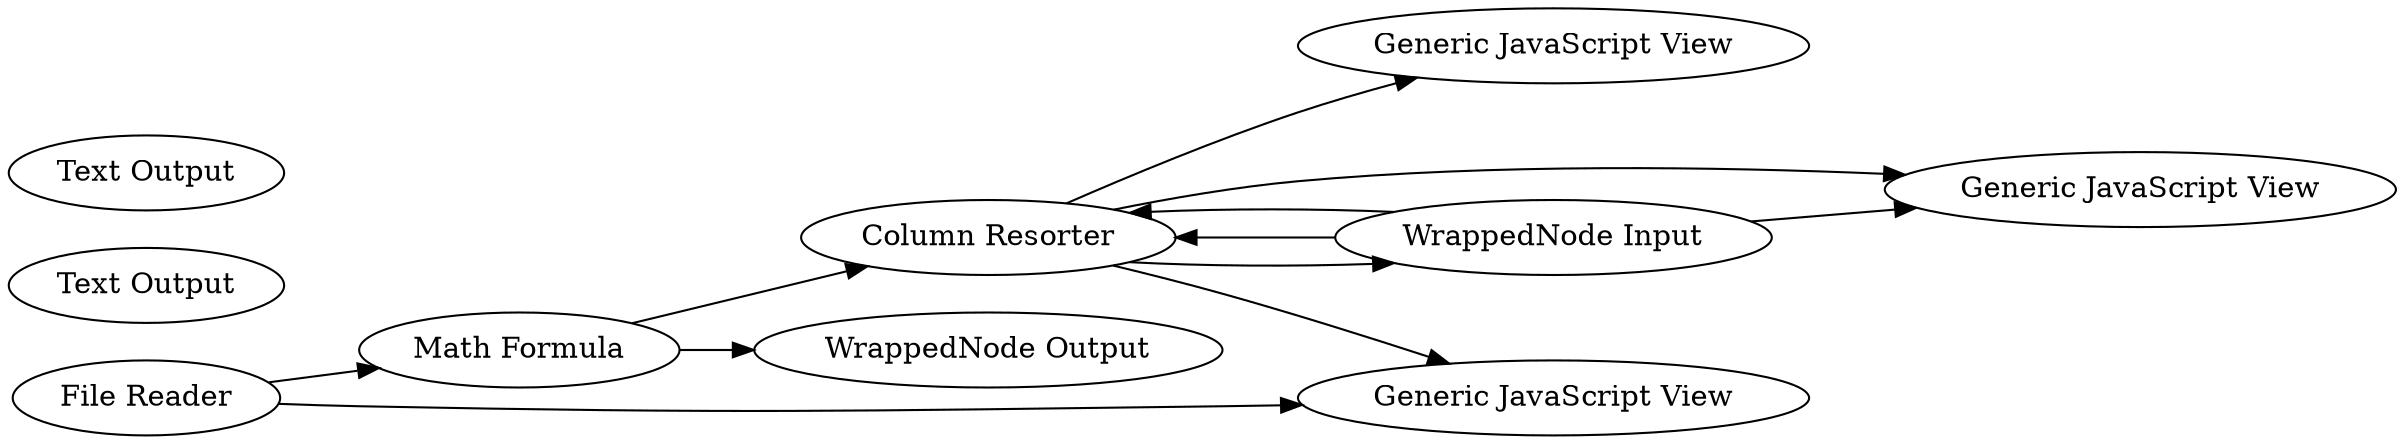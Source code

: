 digraph {
	12 [label="File Reader"]
	15 [label="Math Formula"]
	16 [label="Column Resorter"]
	33 [label="Generic JavaScript View"]
	16 [label="Column Resorter"]
	29 [label="Generic JavaScript View"]
	36 [label="WrappedNode Input"]
	37 [label="WrappedNode Output"]
	38 [label="Text Output"]
	16 [label="Column Resorter"]
	29 [label="Generic JavaScript View"]
	36 [label="WrappedNode Input"]
	37 [label="WrappedNode Output"]
	38 [label="Generic JavaScript View"]
	39 [label="Text Output"]
	40 [label="Text Output"]
	38 [label="Generic JavaScript View"]
	16 -> 29
	36 -> 16
	16 -> 38
	36 -> 16
	36 -> 29
	12 -> 15
	12 -> 38
	15 -> 37
	15 -> 16
	16 -> 33
	16 -> 36
	rankdir=LR
}
